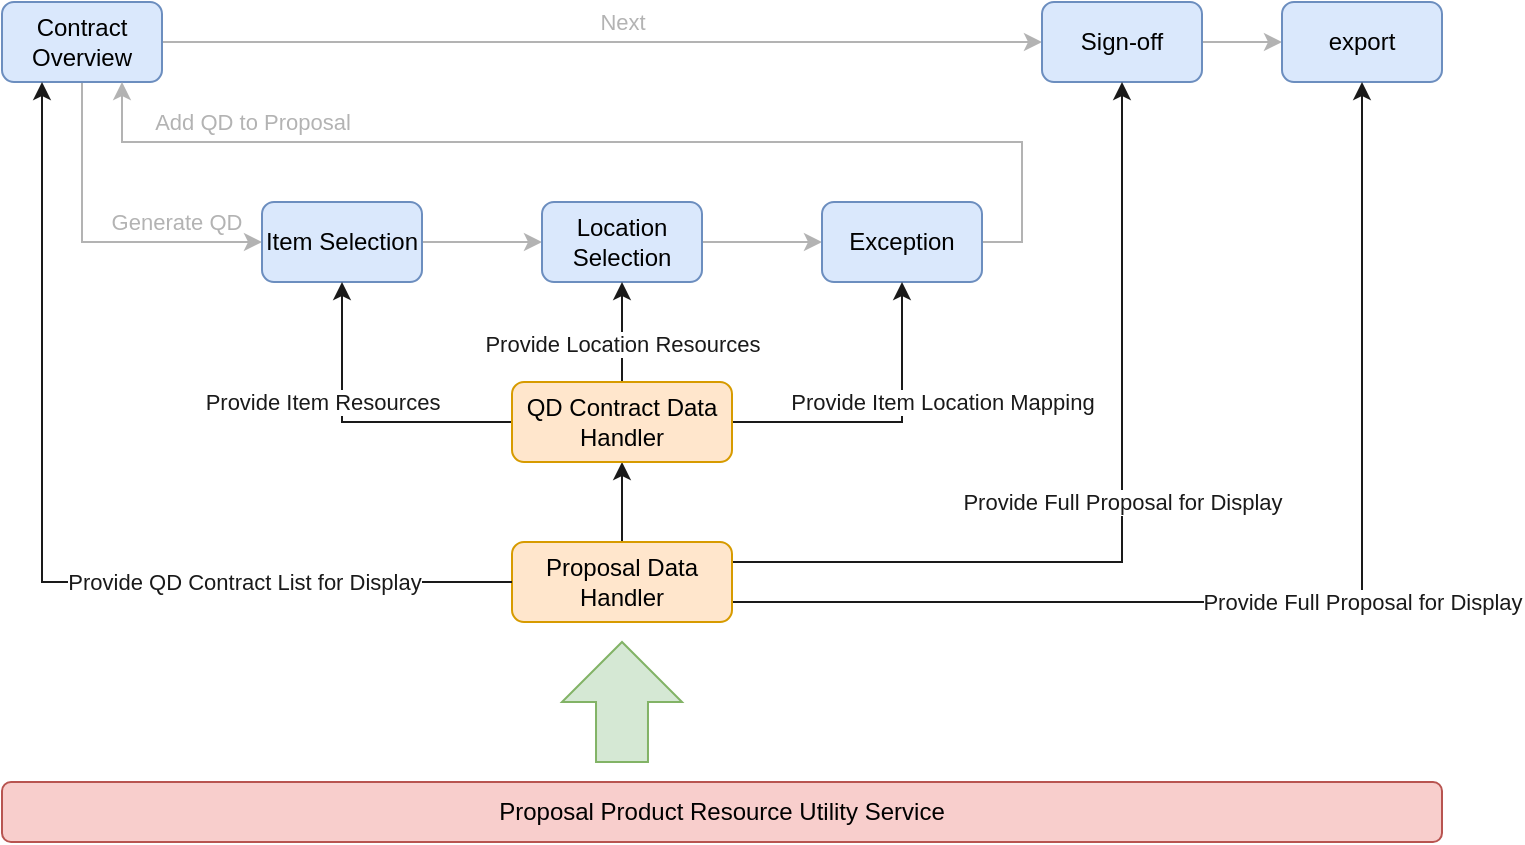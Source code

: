 <mxfile version="14.8.3" type="github">
  <diagram id="8kwpFz_8hoZ5ggLKCEAQ" name="Page-1">
    <mxGraphModel dx="1422" dy="882" grid="1" gridSize="10" guides="1" tooltips="1" connect="1" arrows="1" fold="1" page="1" pageScale="1" pageWidth="827" pageHeight="1169" math="0" shadow="0">
      <root>
        <mxCell id="0" />
        <mxCell id="1" parent="0" />
        <mxCell id="4-Lz8o6piJQ2FGdw777i-1" value="Proposal Product Resource Utility Service" style="rounded=1;whiteSpace=wrap;html=1;fillColor=#f8cecc;strokeColor=#b85450;" vertex="1" parent="1">
          <mxGeometry x="40" y="490" width="720" height="30" as="geometry" />
        </mxCell>
        <mxCell id="4-Lz8o6piJQ2FGdw777i-8" style="edgeStyle=orthogonalEdgeStyle;rounded=0;orthogonalLoop=1;jettySize=auto;html=1;entryX=0;entryY=0.5;entryDx=0;entryDy=0;strokeColor=#B3B3B3;" edge="1" parent="1" source="4-Lz8o6piJQ2FGdw777i-2" target="4-Lz8o6piJQ2FGdw777i-6">
          <mxGeometry relative="1" as="geometry" />
        </mxCell>
        <mxCell id="4-Lz8o6piJQ2FGdw777i-44" value="Next" style="edgeLabel;html=1;align=center;verticalAlign=middle;resizable=0;points=[];fontColor=#B3B3B3;" vertex="1" connectable="0" parent="4-Lz8o6piJQ2FGdw777i-8">
          <mxGeometry x="0.209" y="2" relative="1" as="geometry">
            <mxPoint x="-36" y="-8" as="offset" />
          </mxGeometry>
        </mxCell>
        <mxCell id="4-Lz8o6piJQ2FGdw777i-10" style="edgeStyle=orthogonalEdgeStyle;rounded=0;orthogonalLoop=1;jettySize=auto;html=1;entryX=0;entryY=0.5;entryDx=0;entryDy=0;exitX=0.5;exitY=1;exitDx=0;exitDy=0;strokeColor=#B3B3B3;" edge="1" parent="1" source="4-Lz8o6piJQ2FGdw777i-2" target="4-Lz8o6piJQ2FGdw777i-3">
          <mxGeometry relative="1" as="geometry" />
        </mxCell>
        <mxCell id="4-Lz8o6piJQ2FGdw777i-24" value="Generate QD" style="edgeLabel;html=1;align=center;verticalAlign=middle;resizable=0;points=[];fontColor=#B3B3B3;" vertex="1" connectable="0" parent="4-Lz8o6piJQ2FGdw777i-10">
          <mxGeometry x="0.287" y="4" relative="1" as="geometry">
            <mxPoint x="17" y="-6" as="offset" />
          </mxGeometry>
        </mxCell>
        <mxCell id="4-Lz8o6piJQ2FGdw777i-2" value="Contract Overview" style="rounded=1;whiteSpace=wrap;html=1;fillColor=#dae8fc;strokeColor=#6c8ebf;" vertex="1" parent="1">
          <mxGeometry x="40" y="100" width="80" height="40" as="geometry" />
        </mxCell>
        <mxCell id="4-Lz8o6piJQ2FGdw777i-11" style="edgeStyle=orthogonalEdgeStyle;rounded=0;orthogonalLoop=1;jettySize=auto;html=1;entryX=0;entryY=0.5;entryDx=0;entryDy=0;strokeColor=#B3B3B3;" edge="1" parent="1" source="4-Lz8o6piJQ2FGdw777i-3" target="4-Lz8o6piJQ2FGdw777i-4">
          <mxGeometry relative="1" as="geometry" />
        </mxCell>
        <mxCell id="4-Lz8o6piJQ2FGdw777i-3" value="Item Selection" style="rounded=1;whiteSpace=wrap;html=1;fillColor=#dae8fc;strokeColor=#6c8ebf;" vertex="1" parent="1">
          <mxGeometry x="170" y="200" width="80" height="40" as="geometry" />
        </mxCell>
        <mxCell id="4-Lz8o6piJQ2FGdw777i-12" style="edgeStyle=orthogonalEdgeStyle;rounded=0;orthogonalLoop=1;jettySize=auto;html=1;entryX=0;entryY=0.5;entryDx=0;entryDy=0;strokeColor=#B3B3B3;" edge="1" parent="1" source="4-Lz8o6piJQ2FGdw777i-4" target="4-Lz8o6piJQ2FGdw777i-5">
          <mxGeometry relative="1" as="geometry" />
        </mxCell>
        <mxCell id="4-Lz8o6piJQ2FGdw777i-4" value="Location Selection" style="rounded=1;whiteSpace=wrap;html=1;fillColor=#dae8fc;strokeColor=#6c8ebf;" vertex="1" parent="1">
          <mxGeometry x="310" y="200" width="80" height="40" as="geometry" />
        </mxCell>
        <mxCell id="4-Lz8o6piJQ2FGdw777i-14" style="edgeStyle=orthogonalEdgeStyle;rounded=0;orthogonalLoop=1;jettySize=auto;html=1;entryX=0.75;entryY=1;entryDx=0;entryDy=0;exitX=1;exitY=0.5;exitDx=0;exitDy=0;strokeColor=#B3B3B3;" edge="1" parent="1" source="4-Lz8o6piJQ2FGdw777i-5" target="4-Lz8o6piJQ2FGdw777i-2">
          <mxGeometry relative="1" as="geometry" />
        </mxCell>
        <mxCell id="4-Lz8o6piJQ2FGdw777i-25" value="Add QD to Proposal" style="edgeLabel;html=1;align=center;verticalAlign=middle;resizable=0;points=[];fontColor=#B3B3B3;" vertex="1" connectable="0" parent="4-Lz8o6piJQ2FGdw777i-14">
          <mxGeometry x="0.144" y="3" relative="1" as="geometry">
            <mxPoint x="-141" y="-13" as="offset" />
          </mxGeometry>
        </mxCell>
        <mxCell id="4-Lz8o6piJQ2FGdw777i-5" value="Exception" style="rounded=1;whiteSpace=wrap;html=1;fillColor=#dae8fc;strokeColor=#6c8ebf;" vertex="1" parent="1">
          <mxGeometry x="450" y="200" width="80" height="40" as="geometry" />
        </mxCell>
        <mxCell id="4-Lz8o6piJQ2FGdw777i-9" style="edgeStyle=orthogonalEdgeStyle;rounded=0;orthogonalLoop=1;jettySize=auto;html=1;entryX=0;entryY=0.5;entryDx=0;entryDy=0;strokeColor=#B3B3B3;" edge="1" parent="1" source="4-Lz8o6piJQ2FGdw777i-6" target="4-Lz8o6piJQ2FGdw777i-7">
          <mxGeometry relative="1" as="geometry" />
        </mxCell>
        <mxCell id="4-Lz8o6piJQ2FGdw777i-6" value="Sign-off" style="rounded=1;whiteSpace=wrap;html=1;fillColor=#dae8fc;strokeColor=#6c8ebf;" vertex="1" parent="1">
          <mxGeometry x="560" y="100" width="80" height="40" as="geometry" />
        </mxCell>
        <mxCell id="4-Lz8o6piJQ2FGdw777i-7" value="export" style="rounded=1;whiteSpace=wrap;html=1;fillColor=#dae8fc;strokeColor=#6c8ebf;" vertex="1" parent="1">
          <mxGeometry x="680" y="100" width="80" height="40" as="geometry" />
        </mxCell>
        <mxCell id="4-Lz8o6piJQ2FGdw777i-18" style="edgeStyle=orthogonalEdgeStyle;rounded=0;orthogonalLoop=1;jettySize=auto;html=1;strokeColor=#1A1A1A;exitX=1;exitY=0.25;exitDx=0;exitDy=0;" edge="1" parent="1" source="4-Lz8o6piJQ2FGdw777i-15" target="4-Lz8o6piJQ2FGdw777i-6">
          <mxGeometry relative="1" as="geometry" />
        </mxCell>
        <mxCell id="4-Lz8o6piJQ2FGdw777i-39" value="Provide Full Proposal for Display" style="edgeLabel;html=1;align=center;verticalAlign=middle;resizable=0;points=[];fontColor=#1A1A1A;" vertex="1" connectable="0" parent="4-Lz8o6piJQ2FGdw777i-18">
          <mxGeometry x="-0.306" y="2" relative="1" as="geometry">
            <mxPoint x="44" y="-28" as="offset" />
          </mxGeometry>
        </mxCell>
        <mxCell id="4-Lz8o6piJQ2FGdw777i-19" style="edgeStyle=orthogonalEdgeStyle;rounded=0;orthogonalLoop=1;jettySize=auto;html=1;entryX=0.5;entryY=1;entryDx=0;entryDy=0;strokeColor=#1A1A1A;exitX=1;exitY=0.75;exitDx=0;exitDy=0;" edge="1" parent="1" source="4-Lz8o6piJQ2FGdw777i-15" target="4-Lz8o6piJQ2FGdw777i-7">
          <mxGeometry relative="1" as="geometry" />
        </mxCell>
        <mxCell id="4-Lz8o6piJQ2FGdw777i-40" value="Provide Full Proposal for Display" style="edgeLabel;html=1;align=center;verticalAlign=middle;resizable=0;points=[];fontColor=#1A1A1A;" vertex="1" connectable="0" parent="4-Lz8o6piJQ2FGdw777i-19">
          <mxGeometry x="-0.273" relative="1" as="geometry">
            <mxPoint x="106" as="offset" />
          </mxGeometry>
        </mxCell>
        <mxCell id="4-Lz8o6piJQ2FGdw777i-20" style="edgeStyle=orthogonalEdgeStyle;rounded=0;orthogonalLoop=1;jettySize=auto;html=1;entryX=0.5;entryY=1;entryDx=0;entryDy=0;strokeColor=#1A1A1A;" edge="1" parent="1" source="4-Lz8o6piJQ2FGdw777i-15" target="4-Lz8o6piJQ2FGdw777i-16">
          <mxGeometry relative="1" as="geometry" />
        </mxCell>
        <mxCell id="4-Lz8o6piJQ2FGdw777i-15" value="Proposal Data Handler" style="rounded=1;whiteSpace=wrap;html=1;fillColor=#ffe6cc;strokeColor=#d79b00;" vertex="1" parent="1">
          <mxGeometry x="295" y="370" width="110" height="40" as="geometry" />
        </mxCell>
        <mxCell id="4-Lz8o6piJQ2FGdw777i-21" style="edgeStyle=orthogonalEdgeStyle;rounded=0;orthogonalLoop=1;jettySize=auto;html=1;strokeColor=#1A1A1A;" edge="1" parent="1" source="4-Lz8o6piJQ2FGdw777i-16" target="4-Lz8o6piJQ2FGdw777i-4">
          <mxGeometry relative="1" as="geometry">
            <Array as="points">
              <mxPoint x="350" y="270" />
              <mxPoint x="350" y="270" />
            </Array>
          </mxGeometry>
        </mxCell>
        <mxCell id="4-Lz8o6piJQ2FGdw777i-43" value="Provide Location Resources" style="edgeLabel;html=1;align=center;verticalAlign=middle;resizable=0;points=[];fontColor=#1A1A1A;" vertex="1" connectable="0" parent="4-Lz8o6piJQ2FGdw777i-21">
          <mxGeometry x="0.223" y="-2" relative="1" as="geometry">
            <mxPoint x="-2" y="11" as="offset" />
          </mxGeometry>
        </mxCell>
        <mxCell id="4-Lz8o6piJQ2FGdw777i-22" style="edgeStyle=orthogonalEdgeStyle;rounded=0;orthogonalLoop=1;jettySize=auto;html=1;entryX=0.5;entryY=1;entryDx=0;entryDy=0;strokeColor=#1A1A1A;" edge="1" parent="1" source="4-Lz8o6piJQ2FGdw777i-16" target="4-Lz8o6piJQ2FGdw777i-5">
          <mxGeometry relative="1" as="geometry" />
        </mxCell>
        <mxCell id="4-Lz8o6piJQ2FGdw777i-41" value="Provide Item Location Mapping" style="edgeLabel;html=1;align=center;verticalAlign=middle;resizable=0;points=[];fontColor=#1A1A1A;" vertex="1" connectable="0" parent="4-Lz8o6piJQ2FGdw777i-22">
          <mxGeometry x="-0.161" y="3" relative="1" as="geometry">
            <mxPoint x="40" y="-7" as="offset" />
          </mxGeometry>
        </mxCell>
        <mxCell id="4-Lz8o6piJQ2FGdw777i-23" style="edgeStyle=orthogonalEdgeStyle;rounded=0;orthogonalLoop=1;jettySize=auto;html=1;entryX=0.5;entryY=1;entryDx=0;entryDy=0;strokeColor=#1A1A1A;" edge="1" parent="1" source="4-Lz8o6piJQ2FGdw777i-16" target="4-Lz8o6piJQ2FGdw777i-3">
          <mxGeometry relative="1" as="geometry" />
        </mxCell>
        <mxCell id="4-Lz8o6piJQ2FGdw777i-42" value="Provide Item Resources" style="edgeLabel;html=1;align=center;verticalAlign=middle;resizable=0;points=[];fontColor=#1A1A1A;" vertex="1" connectable="0" parent="4-Lz8o6piJQ2FGdw777i-23">
          <mxGeometry x="0.29" y="1" relative="1" as="geometry">
            <mxPoint x="-9" y="5" as="offset" />
          </mxGeometry>
        </mxCell>
        <mxCell id="4-Lz8o6piJQ2FGdw777i-16" value="QD Contract Data Handler" style="rounded=1;whiteSpace=wrap;html=1;fillColor=#ffe6cc;strokeColor=#d79b00;" vertex="1" parent="1">
          <mxGeometry x="295" y="290" width="110" height="40" as="geometry" />
        </mxCell>
        <mxCell id="4-Lz8o6piJQ2FGdw777i-29" style="edgeStyle=orthogonalEdgeStyle;rounded=0;orthogonalLoop=1;jettySize=auto;html=1;exitX=0;exitY=0.5;exitDx=0;exitDy=0;fontColor=#1A1A1A;strokeColor=#1A1A1A;entryX=0.25;entryY=1;entryDx=0;entryDy=0;" edge="1" parent="1" source="4-Lz8o6piJQ2FGdw777i-15" target="4-Lz8o6piJQ2FGdw777i-2">
          <mxGeometry relative="1" as="geometry">
            <mxPoint x="110" y="370" as="targetPoint" />
            <mxPoint x="120" y="390" as="sourcePoint" />
          </mxGeometry>
        </mxCell>
        <mxCell id="4-Lz8o6piJQ2FGdw777i-36" value="Provide QD Contract List for Display" style="edgeLabel;html=1;align=center;verticalAlign=middle;resizable=0;points=[];fontColor=#1A1A1A;" vertex="1" connectable="0" parent="4-Lz8o6piJQ2FGdw777i-29">
          <mxGeometry x="-0.194" y="-2" relative="1" as="geometry">
            <mxPoint x="61" y="2" as="offset" />
          </mxGeometry>
        </mxCell>
        <mxCell id="4-Lz8o6piJQ2FGdw777i-38" value="" style="shape=singleArrow;direction=north;whiteSpace=wrap;html=1;arrowWidth=0.433;arrowSize=0.5;fillColor=#d5e8d4;strokeColor=#82b366;" vertex="1" parent="1">
          <mxGeometry x="320" y="420" width="60" height="60" as="geometry" />
        </mxCell>
      </root>
    </mxGraphModel>
  </diagram>
</mxfile>
